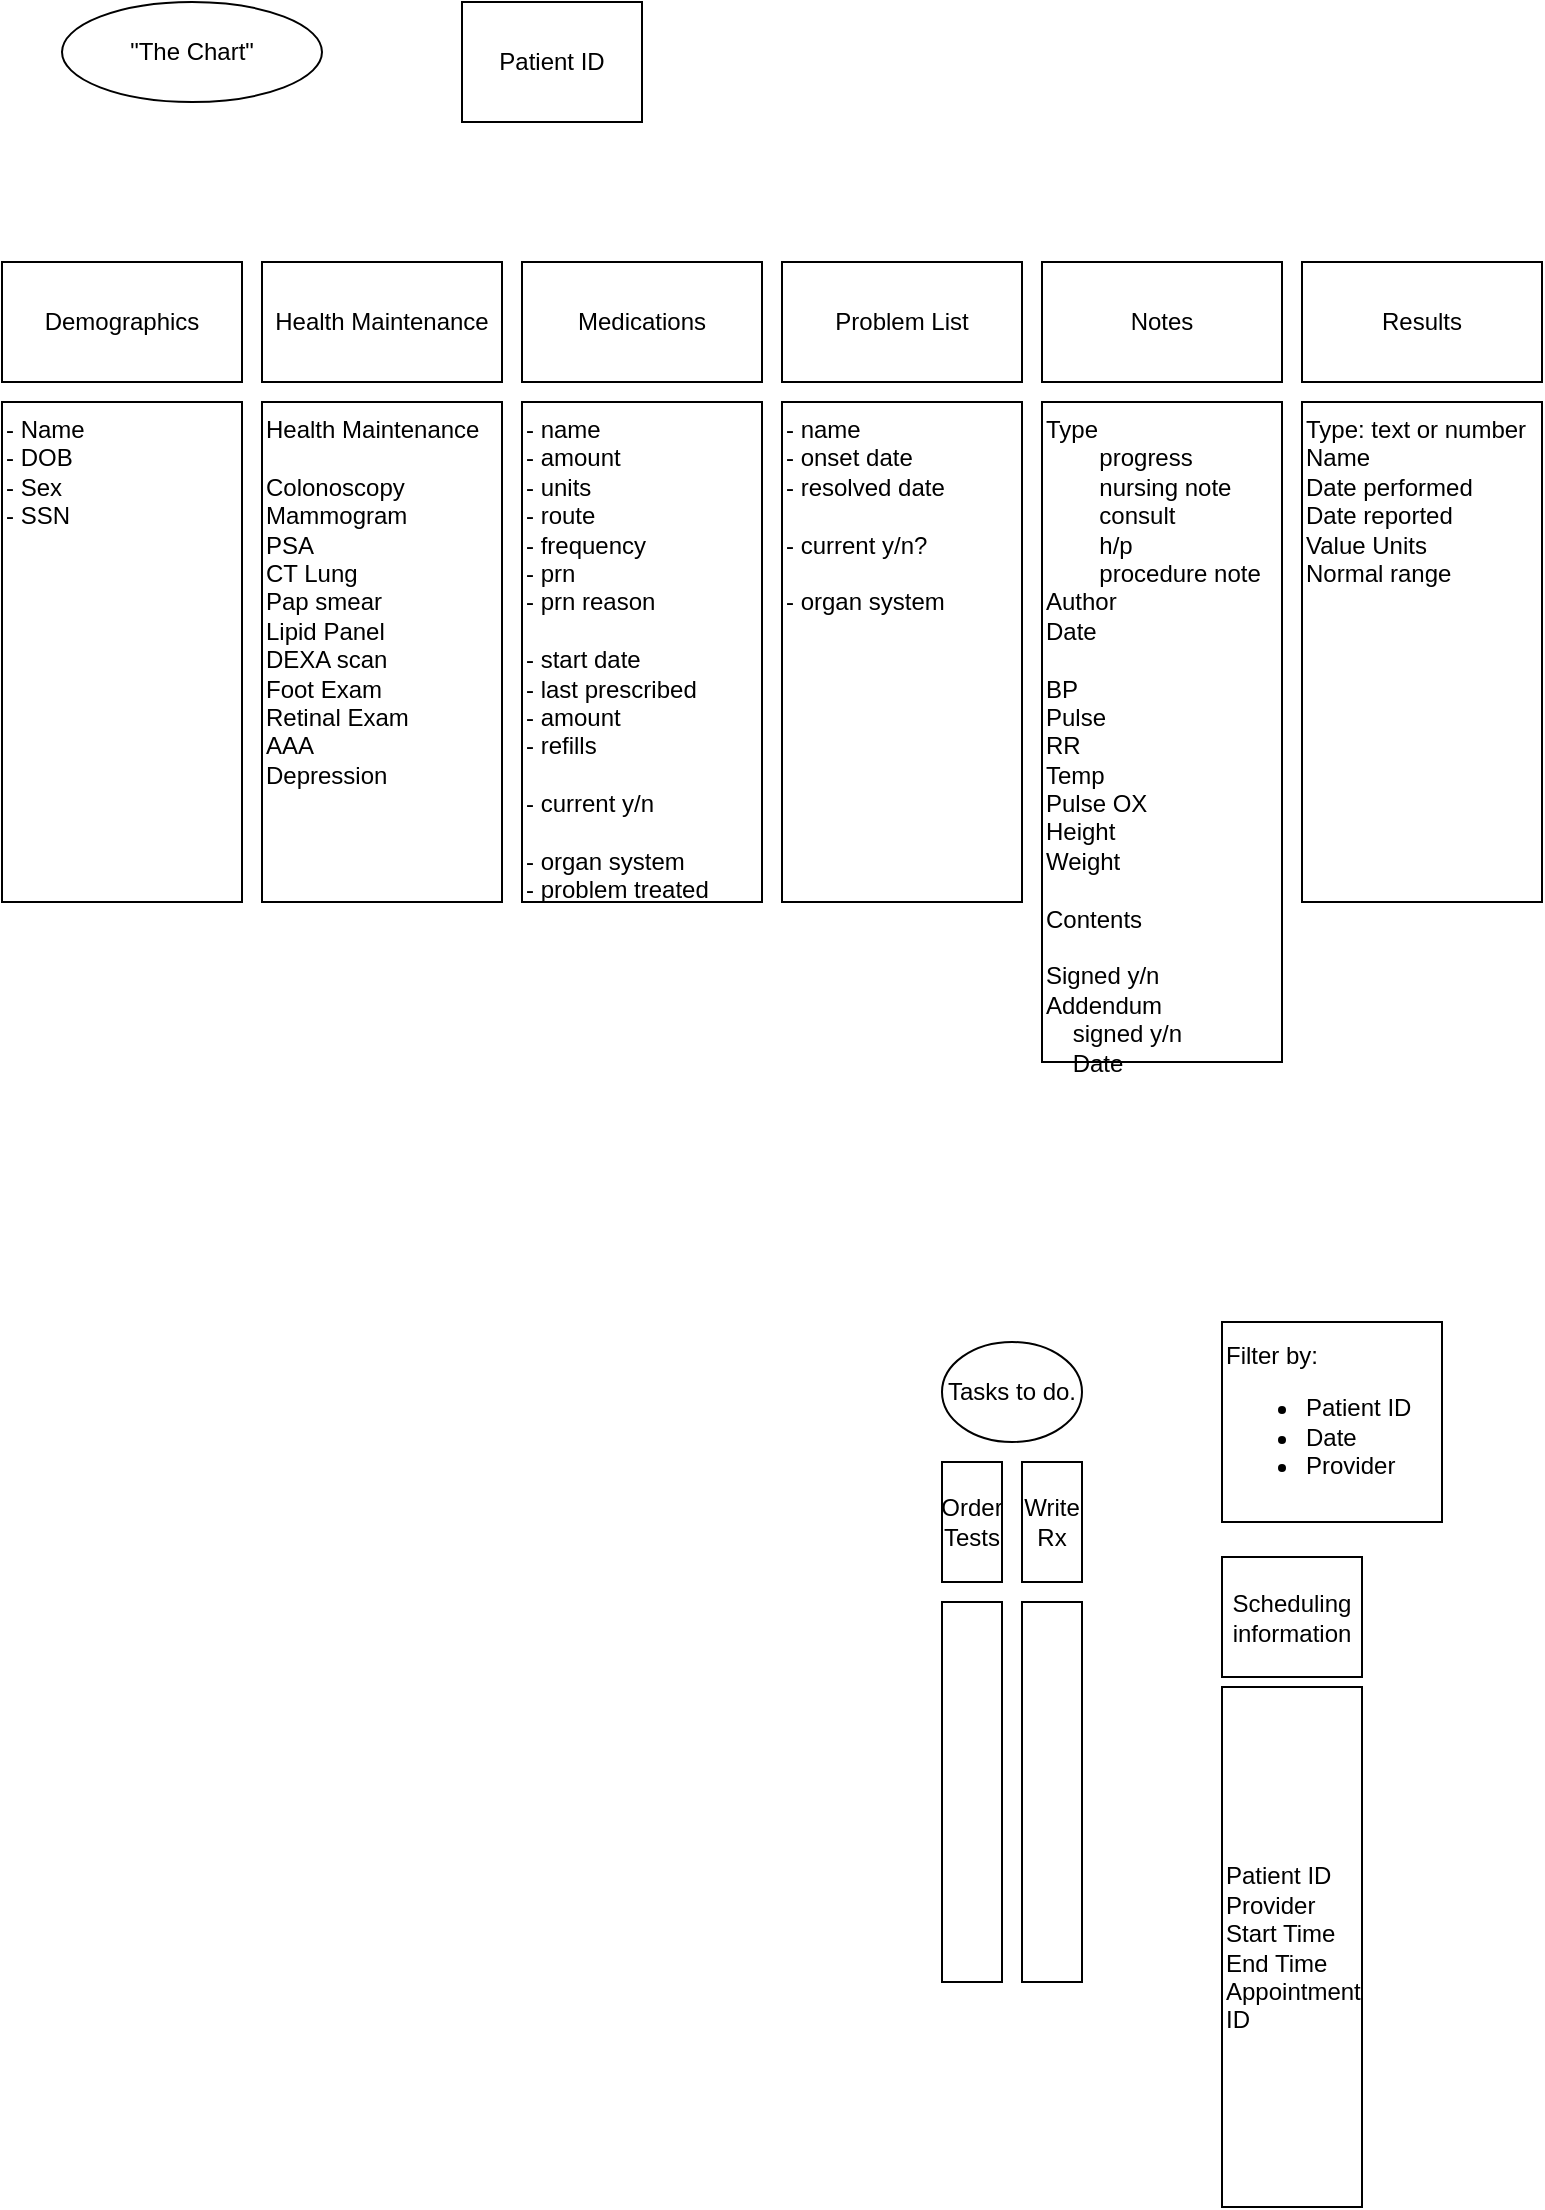 <mxfile version="15.2.7" type="device"><diagram name="Page-1" id="_cHow2opW8OfnBb_unjA"><mxGraphModel dx="1342" dy="816" grid="1" gridSize="10" guides="1" tooltips="1" connect="1" arrows="1" fold="1" page="1" pageScale="1" pageWidth="850" pageHeight="1100" math="0" shadow="0"><root><mxCell id="0"/><mxCell id="1" parent="0"/><mxCell id="-NiiIU30efUmpwzJosdq-1" value="Patient ID" style="rounded=0;whiteSpace=wrap;html=1;" parent="1" vertex="1"><mxGeometry x="240" y="130" width="90" height="60" as="geometry"/></mxCell><mxCell id="-NiiIU30efUmpwzJosdq-2" value="Notes" style="rounded=0;whiteSpace=wrap;html=1;" parent="1" vertex="1"><mxGeometry x="530" y="260" width="120" height="60" as="geometry"/></mxCell><mxCell id="-NiiIU30efUmpwzJosdq-3" value="Results" style="rounded=0;whiteSpace=wrap;html=1;" parent="1" vertex="1"><mxGeometry x="660" y="260" width="120" height="60" as="geometry"/></mxCell><mxCell id="-NiiIU30efUmpwzJosdq-4" value="Medications" style="rounded=0;whiteSpace=wrap;html=1;" parent="1" vertex="1"><mxGeometry x="270" y="260" width="120" height="60" as="geometry"/></mxCell><mxCell id="-NiiIU30efUmpwzJosdq-5" value="Health Maintenance" style="rounded=0;whiteSpace=wrap;html=1;" parent="1" vertex="1"><mxGeometry x="140" y="260" width="120" height="60" as="geometry"/></mxCell><mxCell id="-NiiIU30efUmpwzJosdq-6" value="Demographics" style="rounded=0;whiteSpace=wrap;html=1;" parent="1" vertex="1"><mxGeometry x="10" y="260" width="120" height="60" as="geometry"/></mxCell><mxCell id="-NiiIU30efUmpwzJosdq-7" value="Order Tests" style="rounded=0;whiteSpace=wrap;html=1;" parent="1" vertex="1"><mxGeometry x="480" y="860" width="30" height="60" as="geometry"/></mxCell><mxCell id="OqMBap9yoCf4Do9xBIVg-1" value="&lt;div&gt;- name&lt;/div&gt;&lt;div&gt;- amount&lt;/div&gt;&lt;div&gt;- units&lt;/div&gt;&lt;div&gt;- route&lt;/div&gt;&lt;div&gt;- frequency&lt;/div&gt;&lt;div&gt;- prn&lt;/div&gt;&lt;div&gt;- prn reason&lt;/div&gt;&lt;div&gt;&lt;br&gt;&lt;/div&gt;&lt;div&gt;- start date&lt;/div&gt;&lt;div&gt;- last prescribed&lt;/div&gt;&lt;div&gt;- amount&lt;/div&gt;&lt;div&gt;- refills&lt;/div&gt;&lt;div&gt;&lt;br&gt;&lt;/div&gt;&lt;div&gt;- current y/n&lt;/div&gt;&lt;div&gt;&lt;br&gt;&lt;/div&gt;&lt;div&gt;- organ system&lt;/div&gt;&lt;div&gt;- problem treated&lt;/div&gt;" style="rounded=0;whiteSpace=wrap;html=1;align=left;verticalAlign=top;" parent="1" vertex="1"><mxGeometry x="270" y="330" width="120" height="250" as="geometry"/></mxCell><mxCell id="OqMBap9yoCf4Do9xBIVg-2" value="&lt;div&gt;&lt;span&gt;Type&lt;/span&gt;&lt;/div&gt;&lt;div&gt;&lt;span&gt;&lt;span style=&quot;white-space: pre&quot;&gt;&#9;&lt;/span&gt;progress&lt;br&gt;&lt;/span&gt;&lt;/div&gt;&lt;div&gt;&lt;span&gt;&lt;span style=&quot;white-space: pre&quot;&gt;&#9;&lt;/span&gt;nursing note&lt;br&gt;&lt;/span&gt;&lt;/div&gt;&lt;div&gt;&lt;span&gt;&lt;span style=&quot;white-space: pre&quot;&gt;&#9;&lt;/span&gt;consult&lt;br&gt;&lt;/span&gt;&lt;/div&gt;&lt;div&gt;&lt;span&gt;&lt;span style=&quot;white-space: pre&quot;&gt;&#9;&lt;/span&gt;h/p&lt;br&gt;&lt;/span&gt;&lt;/div&gt;&lt;div&gt;&lt;span&gt;&lt;span style=&quot;white-space: pre&quot;&gt;&#9;&lt;/span&gt;procedure note&lt;br&gt;&lt;/span&gt;&lt;/div&gt;&lt;div&gt;&lt;span&gt;Author&lt;/span&gt;&lt;br&gt;&lt;/div&gt;&lt;div&gt;&lt;span&gt;Date&lt;/span&gt;&lt;br&gt;&lt;/div&gt;&lt;div&gt;&lt;span&gt;&lt;br&gt;&lt;/span&gt;&lt;/div&gt;&lt;div&gt;&lt;span&gt;BP&lt;/span&gt;&lt;/div&gt;&lt;div&gt;&lt;span&gt;Pulse&lt;/span&gt;&lt;/div&gt;&lt;div&gt;&lt;span&gt;RR&lt;/span&gt;&lt;/div&gt;&lt;div&gt;&lt;span&gt;Temp&lt;/span&gt;&lt;/div&gt;&lt;div&gt;&lt;span&gt;Pulse OX&lt;/span&gt;&lt;/div&gt;&lt;div&gt;Height&lt;/div&gt;&lt;div&gt;Weight&lt;/div&gt;&lt;div&gt;&lt;br&gt;&lt;/div&gt;&lt;div&gt;Contents&lt;span&gt;&lt;br&gt;&lt;/span&gt;&lt;/div&gt;&lt;div&gt;&lt;span&gt;&lt;br&gt;&lt;/span&gt;&lt;/div&gt;&lt;div&gt;&lt;span&gt;Signed y/n&lt;/span&gt;&lt;br&gt;&lt;/div&gt;&lt;div&gt;&lt;span&gt;Addendum&lt;/span&gt;&lt;/div&gt;&lt;div&gt;&lt;span&gt;&lt;span&gt;&lt;span style=&quot;white-space: pre&quot;&gt;&amp;nbsp;&amp;nbsp;&amp;nbsp;&amp;nbsp;&lt;/span&gt;&lt;/span&gt;signed y/n&lt;/span&gt;&lt;/div&gt;&lt;div&gt;&lt;span&gt;&lt;span&gt;&lt;span style=&quot;white-space: pre&quot;&gt;&amp;nbsp;&amp;nbsp;&amp;nbsp;&amp;nbsp;&lt;/span&gt;&lt;/span&gt;Date&lt;/span&gt;&lt;/div&gt;" style="rounded=0;whiteSpace=wrap;html=1;verticalAlign=top;align=left;" parent="1" vertex="1"><mxGeometry x="530" y="330" width="120" height="330" as="geometry"/></mxCell><mxCell id="OqMBap9yoCf4Do9xBIVg-3" value="&lt;div style=&quot;&quot;&gt;&lt;span style=&quot;background-color: initial;&quot;&gt;- Name&lt;/span&gt;&lt;/div&gt;&lt;div style=&quot;&quot;&gt;&lt;span style=&quot;background-color: initial;&quot;&gt;- DOB&lt;/span&gt;&lt;/div&gt;&lt;div style=&quot;&quot;&gt;&lt;span style=&quot;background-color: initial;&quot;&gt;- Sex&lt;/span&gt;&lt;/div&gt;&lt;div style=&quot;&quot;&gt;&lt;span style=&quot;background-color: initial;&quot;&gt;- SSN&lt;/span&gt;&lt;/div&gt;" style="rounded=0;whiteSpace=wrap;html=1;align=left;verticalAlign=top;" parent="1" vertex="1"><mxGeometry x="10" y="330" width="120" height="250" as="geometry"/></mxCell><mxCell id="OqMBap9yoCf4Do9xBIVg-4" value="Health Maintenance&lt;br&gt;&lt;br&gt;Colonoscopy&lt;br&gt;Mammogram&lt;br&gt;PSA&lt;br&gt;CT Lung&lt;br&gt;Pap smear&lt;br&gt;Lipid Panel&lt;br&gt;DEXA scan&lt;br&gt;Foot Exam&lt;br&gt;Retinal Exam&lt;br&gt;AAA&lt;br&gt;Depression&lt;br&gt;" style="rounded=0;whiteSpace=wrap;html=1;align=left;verticalAlign=top;" parent="1" vertex="1"><mxGeometry x="140" y="330" width="120" height="250" as="geometry"/></mxCell><mxCell id="OqMBap9yoCf4Do9xBIVg-6" value="Type: text or number&lt;br&gt;Name&lt;br&gt;Date performed&lt;br&gt;Date reported&lt;br&gt;Value Units&lt;br&gt;Normal range&lt;br&gt;" style="rounded=0;whiteSpace=wrap;html=1;align=left;verticalAlign=top;" parent="1" vertex="1"><mxGeometry x="660" y="330" width="120" height="250" as="geometry"/></mxCell><mxCell id="OqMBap9yoCf4Do9xBIVg-7" value="" style="rounded=0;whiteSpace=wrap;html=1;" parent="1" vertex="1"><mxGeometry x="480" y="930" width="30" height="190" as="geometry"/></mxCell><mxCell id="OqMBap9yoCf4Do9xBIVg-8" value="Problem List" style="rounded=0;whiteSpace=wrap;html=1;" parent="1" vertex="1"><mxGeometry x="400" y="260" width="120" height="60" as="geometry"/></mxCell><mxCell id="OqMBap9yoCf4Do9xBIVg-9" value="- name&lt;br&gt;- onset date&lt;br&gt;- resolved date&lt;br&gt;&lt;br&gt;- current y/n?&lt;br&gt;&lt;br&gt;- organ system" style="rounded=0;whiteSpace=wrap;html=1;align=left;verticalAlign=top;" parent="1" vertex="1"><mxGeometry x="400" y="330" width="120" height="250" as="geometry"/></mxCell><mxCell id="OqMBap9yoCf4Do9xBIVg-12" value="Write&lt;br&gt;Rx" style="rounded=0;whiteSpace=wrap;html=1;" parent="1" vertex="1"><mxGeometry x="520" y="860" width="30" height="60" as="geometry"/></mxCell><mxCell id="OqMBap9yoCf4Do9xBIVg-13" value="" style="rounded=0;whiteSpace=wrap;html=1;" parent="1" vertex="1"><mxGeometry x="520" y="930" width="30" height="190" as="geometry"/></mxCell><mxCell id="f0JzwRc83sI2n8VHd0Fl-3" value="&quot;The Chart&quot;" style="ellipse;whiteSpace=wrap;html=1;" parent="1" vertex="1"><mxGeometry x="40" y="130" width="130" height="50" as="geometry"/></mxCell><mxCell id="f0JzwRc83sI2n8VHd0Fl-6" value="Tasks to do." style="ellipse;whiteSpace=wrap;html=1;" parent="1" vertex="1"><mxGeometry x="480" y="800" width="70" height="50" as="geometry"/></mxCell><mxCell id="f0JzwRc83sI2n8VHd0Fl-10" value="Scheduling information" style="rounded=0;whiteSpace=wrap;html=1;" parent="1" vertex="1"><mxGeometry x="620" y="907.5" width="70" height="60" as="geometry"/></mxCell><mxCell id="f0JzwRc83sI2n8VHd0Fl-11" value="Patient ID&lt;br&gt;Provider&lt;br&gt;Start Time&lt;br&gt;End Time&lt;br&gt;Appointment ID" style="rounded=0;whiteSpace=wrap;html=1;align=left;" parent="1" vertex="1"><mxGeometry x="620" y="972.5" width="70" height="260" as="geometry"/></mxCell><mxCell id="f0JzwRc83sI2n8VHd0Fl-18" value="Filter by:&lt;br&gt;&lt;ul&gt;&lt;li&gt;Patient ID&lt;/li&gt;&lt;li&gt;Date&lt;/li&gt;&lt;li&gt;Provider&lt;/li&gt;&lt;/ul&gt;" style="rounded=0;whiteSpace=wrap;html=1;align=left;" parent="1" vertex="1"><mxGeometry x="620" y="790" width="110" height="100" as="geometry"/></mxCell></root></mxGraphModel></diagram></mxfile>